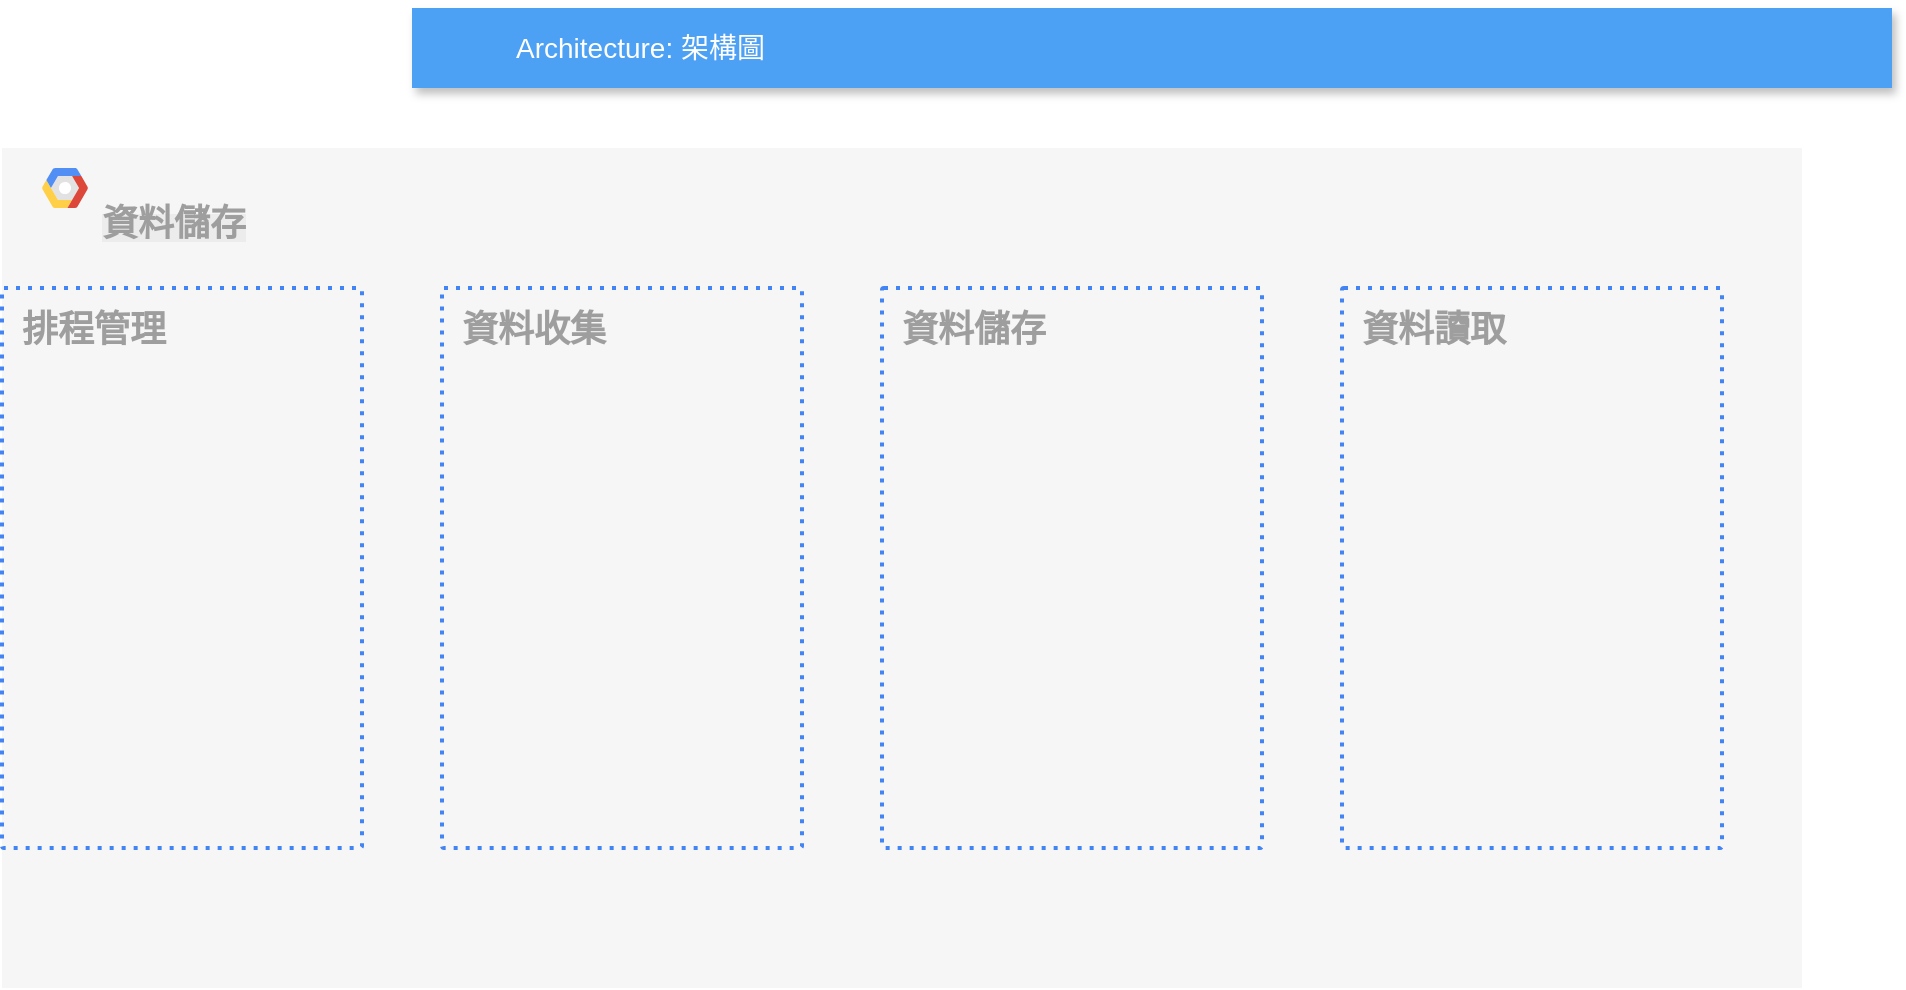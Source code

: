 <mxfile version="27.1.6">
  <diagram id="f106602c-feb2-e66a-4537-3a34d633f6aa" name="Page-1">
    <mxGraphModel dx="786" dy="417" grid="1" gridSize="10" guides="1" tooltips="1" connect="1" arrows="1" fold="1" page="1" pageScale="1" pageWidth="1169" pageHeight="827" background="none" math="0" shadow="0">
      <root>
        <mxCell id="0" />
        <mxCell id="1" parent="0" />
        <mxCell id="H5XLg-262uGlo7exfHj2-715" value="&#xa;&lt;b style=&quot;forced-color-adjust: none; color: rgb(158, 158, 158); font-family: Helvetica; font-size: 12px; font-style: normal; font-variant-ligatures: normal; font-variant-caps: normal; letter-spacing: normal; orphans: 2; text-align: left; text-indent: 0px; text-transform: none; widows: 2; word-spacing: 0px; -webkit-text-stroke-width: 0px; white-space: nowrap; background-color: rgb(236, 236, 236); text-decoration-thickness: initial; text-decoration-style: initial; text-decoration-color: initial;&quot;&gt;&lt;font style=&quot;forced-color-adjust: none; font-size: 18px;&quot;&gt;資料儲存&lt;/font&gt;&lt;/b&gt;&#xa;&#xa;" style="fillColor=#F6F6F6;strokeColor=none;shadow=0;gradientColor=none;fontSize=14;align=left;spacing=10;fontColor=#717171;9E9E9E;verticalAlign=top;spacingTop=-4;fontStyle=0;spacingLeft=40;html=1;" parent="1" vertex="1">
          <mxGeometry x="10" y="140" width="900" height="420" as="geometry" />
        </mxCell>
        <mxCell id="H5XLg-262uGlo7exfHj2-716" value="" style="shape=mxgraph.gcp2.google_cloud_platform;fillColor=#F6F6F6;strokeColor=none;shadow=0;gradientColor=none;" parent="H5XLg-262uGlo7exfHj2-715" vertex="1">
          <mxGeometry width="23" height="20" relative="1" as="geometry">
            <mxPoint x="20" y="10" as="offset" />
          </mxGeometry>
        </mxCell>
        <mxCell id="H5XLg-262uGlo7exfHj2-720" value="&lt;span style=&quot;font-size: 18px;&quot;&gt;&lt;b&gt;排程管理&lt;/b&gt;&lt;/span&gt;" style="rounded=1;absoluteArcSize=1;arcSize=2;html=1;strokeColor=#4284F3;gradientColor=none;shadow=0;dashed=1;fontSize=12;fontColor=#9E9E9E;align=left;verticalAlign=top;spacing=10;spacingTop=-4;fillColor=none;dashPattern=1 2;strokeWidth=2;" parent="H5XLg-262uGlo7exfHj2-715" vertex="1">
          <mxGeometry y="70" width="180" height="280" as="geometry" />
        </mxCell>
        <mxCell id="Xjk4U9Hp8aF-foOd5PCK-2" value="&lt;font style=&quot;font-size: 18px;&quot;&gt;&lt;b&gt;資料收集&lt;/b&gt;&lt;/font&gt;" style="rounded=1;absoluteArcSize=1;arcSize=2;html=1;strokeColor=#4284F3;gradientColor=none;shadow=0;dashed=1;fontSize=12;fontColor=#9E9E9E;align=left;verticalAlign=top;spacing=10;spacingTop=-4;fillColor=none;dashPattern=1 2;strokeWidth=2;" vertex="1" parent="H5XLg-262uGlo7exfHj2-715">
          <mxGeometry x="220" y="70" width="180" height="280" as="geometry" />
        </mxCell>
        <mxCell id="H5XLg-262uGlo7exfHj2-719" value="&lt;b&gt;&lt;font style=&quot;font-size: 18px;&quot;&gt;資料儲存&lt;/font&gt;&lt;/b&gt;" style="rounded=1;absoluteArcSize=1;arcSize=2;html=1;strokeColor=#4284F3;gradientColor=none;shadow=0;dashed=1;fontSize=12;fontColor=#9E9E9E;align=left;verticalAlign=top;spacing=10;spacingTop=-4;fillColor=none;dashPattern=1 2;strokeWidth=2;" parent="H5XLg-262uGlo7exfHj2-715" vertex="1">
          <mxGeometry x="440" y="70" width="190" height="280" as="geometry" />
        </mxCell>
        <mxCell id="Xjk4U9Hp8aF-foOd5PCK-5" value="&lt;b&gt;&lt;font style=&quot;font-size: 18px;&quot;&gt;資料讀取&lt;/font&gt;&lt;/b&gt;" style="rounded=1;absoluteArcSize=1;arcSize=2;html=1;strokeColor=#4284F3;gradientColor=none;shadow=0;dashed=1;fontSize=12;fontColor=#9E9E9E;align=left;verticalAlign=top;spacing=10;spacingTop=-4;fillColor=none;dashPattern=1 2;strokeWidth=2;" vertex="1" parent="H5XLg-262uGlo7exfHj2-715">
          <mxGeometry x="670" y="70" width="190" height="280" as="geometry" />
        </mxCell>
        <mxCell id="H5XLg-262uGlo7exfHj2-721" value="Architecture: 架構圖" style="fillColor=#4DA1F5;strokeColor=none;shadow=1;gradientColor=none;fontSize=14;align=left;spacingLeft=50;fontColor=#ffffff;html=1;" parent="1" vertex="1">
          <mxGeometry x="215" y="70" width="740" height="40" as="geometry" />
        </mxCell>
      </root>
    </mxGraphModel>
  </diagram>
</mxfile>
